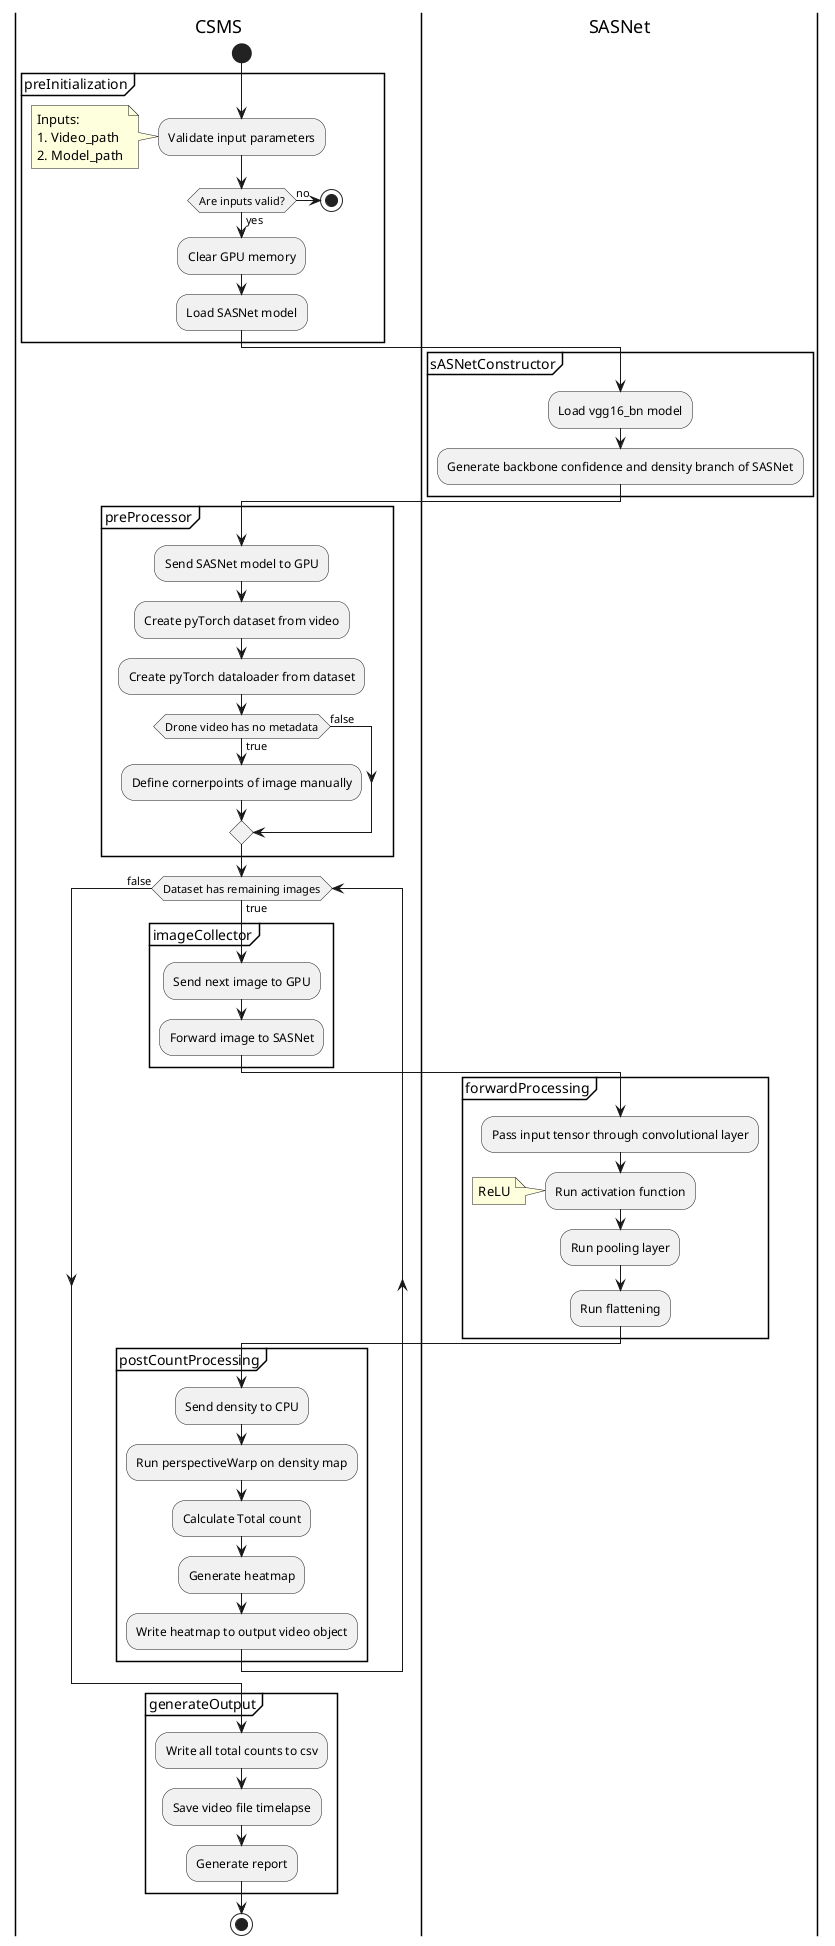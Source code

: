 @startuml
|CSMS|
start 

partition preInitialization {
:Validate input parameters; 
note left: Inputs: \n1. Video_path\n2. Model_path

if (Are inputs valid?) then (yes)
  :Clear GPU memory;
else (no)
  stop
endif

:Load SASNet model;
}


partition sASNetConstructor {
|SASNet|
:Load vgg16_bn model;

:Generate backbone confidence and density branch of SASNet;
}

partition preProcessor {
|CSMS|
:Send SASNet model to GPU;

:Create pyTorch dataset from video;
:Create pyTorch dataloader from dataset;


if (Drone video has no metadata) then (true)
   :Define cornerpoints of image manually;
else (false)
endif
}

while (Dataset has remaining images) is (true)
partition imageCollector {
   :Send next image to GPU;
   :Forward image to SASNet;
}

|SASNet|
partition forwardProcessing {
:Pass input tensor through convolutional layer;

:Run activation function; 
note left: ReLU

:Run pooling layer;

:Run flattening;
}

|CSMS|
partition postCountProcessing {
:Send density to CPU;
:Run perspectiveWarp on density map;
:Calculate Total count;
:Generate heatmap;
:Write heatmap to output video object;
}

|CSMS|
endwhile (false)
partition generateOutput{
  :Write all total counts to csv;

|CSMS|
:Save video file timelapse;
:Generate report;
}
stop
@enduml